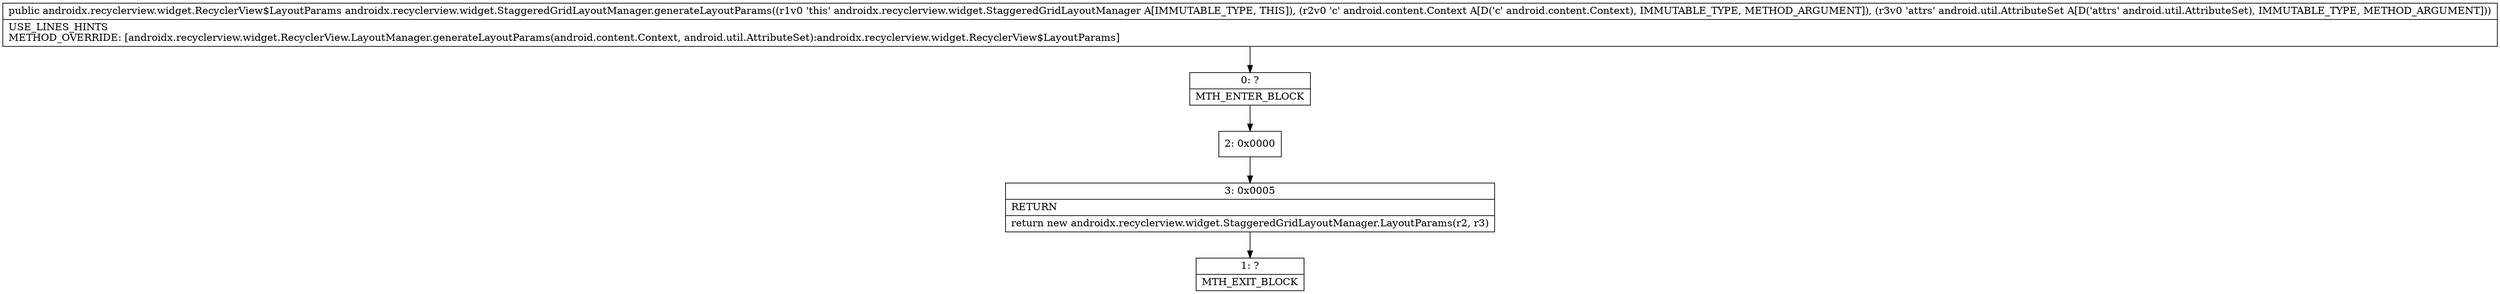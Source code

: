 digraph "CFG forandroidx.recyclerview.widget.StaggeredGridLayoutManager.generateLayoutParams(Landroid\/content\/Context;Landroid\/util\/AttributeSet;)Landroidx\/recyclerview\/widget\/RecyclerView$LayoutParams;" {
Node_0 [shape=record,label="{0\:\ ?|MTH_ENTER_BLOCK\l}"];
Node_2 [shape=record,label="{2\:\ 0x0000}"];
Node_3 [shape=record,label="{3\:\ 0x0005|RETURN\l|return new androidx.recyclerview.widget.StaggeredGridLayoutManager.LayoutParams(r2, r3)\l}"];
Node_1 [shape=record,label="{1\:\ ?|MTH_EXIT_BLOCK\l}"];
MethodNode[shape=record,label="{public androidx.recyclerview.widget.RecyclerView$LayoutParams androidx.recyclerview.widget.StaggeredGridLayoutManager.generateLayoutParams((r1v0 'this' androidx.recyclerview.widget.StaggeredGridLayoutManager A[IMMUTABLE_TYPE, THIS]), (r2v0 'c' android.content.Context A[D('c' android.content.Context), IMMUTABLE_TYPE, METHOD_ARGUMENT]), (r3v0 'attrs' android.util.AttributeSet A[D('attrs' android.util.AttributeSet), IMMUTABLE_TYPE, METHOD_ARGUMENT]))  | USE_LINES_HINTS\lMETHOD_OVERRIDE: [androidx.recyclerview.widget.RecyclerView.LayoutManager.generateLayoutParams(android.content.Context, android.util.AttributeSet):androidx.recyclerview.widget.RecyclerView$LayoutParams]\l}"];
MethodNode -> Node_0;Node_0 -> Node_2;
Node_2 -> Node_3;
Node_3 -> Node_1;
}

